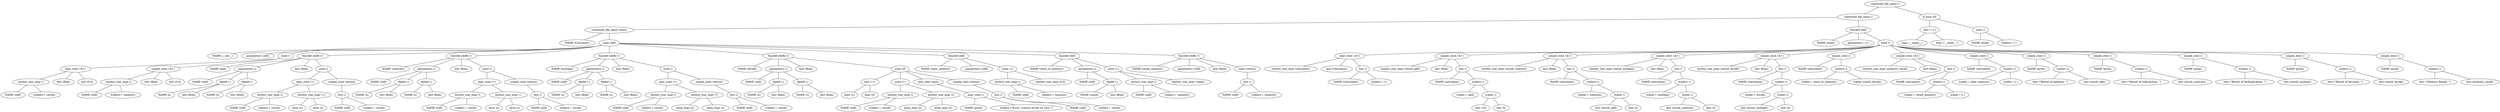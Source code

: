 Graph {
node1 [label="continued_file_input ()"];
node2 [label="continued_file_input ()"];
node3 [label="continued_file_input (class)"];
node4 [label="NAME (Calculator)"];
node5 [label="suite (def)"];
node6 [label="NAME (__init__)"];
node7 [label="parameters (self)"];
node8 [label="suite ()"];
node9 [label="expr_stmt (:$=)"];
node10 [label="testlist_star_expr ()"];
node11 [label="NAME (self)"];
node12 [label="trailers (. result)"];
node13 [label="test (float)"];
node14 [label="test (0.0)"];
node15 [label="simple_stmt (:$=)"];
node16 [label="testlist_star_expr ()"];
node17 [label="NAME (self)"];
node18 [label="trailers (. memory)"];
node19 [label="test (float)"];
node20 [label="test (0.0)"];
node21 [label="funcdef (def$->)"];
node22 [label="NAME (add)"];
node23 [label="parameters ()"];
node24 [label="NAME (self)"];
node25 [label="tfpdef (:)"];
node26 [label="NAME (x)"];
node27 [label="test (float)"];
node28 [label="tfpdef (:)"];
node29 [label="NAME (y)"];
node30 [label="test (float)"];
node31 [label="test (float)"];
node32 [label="suite ()"];
node33 [label="expr_stmt (=)"];
node34 [label="testlist_star_expr ()"];
node35 [label="NAME (self)"];
node36 [label="trailers (. result)"];
node37 [label="testlist_star_expr (+)"];
node38 [label="term (x)"];
node39 [label="term (y)"];
node40 [label="simple_stmt (return)"];
node41 [label="test ()"];
node42 [label="NAME (self)"];
node43 [label="trailers (. result)"];
node44 [label="funcdef (def$->)"];
node45 [label="NAME (subtract)"];
node46 [label="parameters ()"];
node47 [label="NAME (self)"];
node48 [label="tfpdef (:)"];
node49 [label="NAME (x)"];
node50 [label="test (float)"];
node51 [label="tfpdef (:)"];
node52 [label="NAME (y)"];
node53 [label="test (float)"];
node54 [label="test (float)"];
node55 [label="suite ()"];
node56 [label="expr_stmt (=)"];
node57 [label="testlist_star_expr ()"];
node58 [label="NAME (self)"];
node59 [label="trailers (. result)"];
node60 [label="testlist_star_expr (-)"];
node61 [label="term (x)"];
node62 [label="term (y)"];
node63 [label="simple_stmt (return)"];
node64 [label="test ()"];
node65 [label="NAME (self)"];
node66 [label="trailers (. result)"];
node67 [label="funcdef (def$->)"];
node68 [label="NAME (multiply)"];
node69 [label="parameters ()"];
node70 [label="NAME (self)"];
node71 [label="tfpdef (:)"];
node72 [label="NAME (x)"];
node73 [label="test (float)"];
node74 [label="tfpdef (:)"];
node75 [label="NAME (y)"];
node76 [label="test (float)"];
node77 [label="test (float)"];
node78 [label="suite ()"];
node79 [label="expr_stmt (=)"];
node80 [label="testlist_star_expr ()"];
node81 [label="NAME (self)"];
node82 [label="trailers (. result)"];
node83 [label="testlist_star_expr (*)"];
node84 [label="atom_expr (x)"];
node85 [label="atom_expr (y)"];
node86 [label="simple_stmt (return)"];
node87 [label="test ()"];
node88 [label="NAME (self)"];
node89 [label="trailers (. result)"];
node90 [label="funcdef (def$->)"];
node91 [label="NAME (divide)"];
node92 [label="parameters ()"];
node93 [label="NAME (self)"];
node94 [label="tfpdef (:)"];
node95 [label="NAME (x)"];
node96 [label="test (float)"];
node97 [label="tfpdef (:)"];
node98 [label="NAME (y)"];
node99 [label="test (float)"];
node100 [label="test (float)"];
node101 [label="suite (if)"];
node102 [label="test (!=)"];
node103 [label="expr (y)"];
node104 [label="expr (0)"];
node105 [label="suite (=)"];
node106 [label="testlist_star_expr ()"];
node107 [label="NAME (self)"];
node108 [label="trailers (. result)"];
node109 [label="testlist_star_expr (/)"];
node110 [label="atom_expr (x)"];
node111 [label="atom_expr (y)"];
node112 [label="else_stmt (else)"];
node113 [label="expr_stmt ()"];
node114 [label="NAME (print)"];
node115 [label="trailers (&quot;Error: Cannot divide by zero.&quot;)"];
node116 [label="simple_stmt (return)"];
node117 [label="test ()"];
node118 [label="NAME (self)"];
node119 [label="trailers (. result)"];
node120 [label="funcdef (def)"];
node121 [label="NAME (clear_memory)"];
node122 [label="parameters (self)"];
node123 [label="suite (=)"];
node124 [label="testlist_star_expr ()"];
node125 [label="NAME (self)"];
node126 [label="trailers (. memory)"];
node127 [label="testlist_star_expr (0.0)"];
node128 [label="funcdef (def)"];
node129 [label="NAME (store_to_memory)"];
node130 [label="parameters ()"];
node131 [label="NAME (self)"];
node132 [label="tfpdef (:)"];
node133 [label="NAME (value)"];
node134 [label="test (float)"];
node135 [label="suite (=)"];
node136 [label="testlist_star_expr ()"];
node137 [label="NAME (self)"];
node138 [label="trailers (. memory)"];
node139 [label="testlist_star_expr (value)"];
node140 [label="funcdef (def$->)"];
node141 [label="NAME (recall_memory)"];
node142 [label="parameters (self)"];
node143 [label="test (float)"];
node144 [label="suite (return)"];
node145 [label="test ()"];
node146 [label="NAME (self)"];
node147 [label="trailers (. memory)"];
node148 [label="funcdef (def)"];
node149 [label="NAME (main)"];
node150 [label="parameters ( () )"];
node151 [label="suite ()"];
node152 [label="expr_stmt (:$=)"];
node153 [label="testlist_star_expr (calculator)"];
node154 [label="test (Calculator)"];
node155 [label="test ()"];
node156 [label="NAME (Calculator)"];
node157 [label="trailers ( () )"];
node158 [label="simple_stmt (:$=)"];
node159 [label="testlist_star_expr (result_add)"];
node160 [label="test (float)"];
node161 [label="test ()"];
node162 [label="NAME (calculator)"];
node163 [label="trailers ()"];
node164 [label="trailer (. add)"];
node165 [label="trailer ()"];
node166 [label="test (10)"];
node167 [label="test (5)"];
node168 [label="simple_stmt (:$=)"];
node169 [label="testlist_star_expr (result_subtract)"];
node170 [label="test (float)"];
node171 [label="test ()"];
node172 [label="NAME (calculator)"];
node173 [label="trailers ()"];
node174 [label="trailer (. subtract)"];
node175 [label="trailer ()"];
node176 [label="test (result_add)"];
node177 [label="test (3)"];
node178 [label="simple_stmt (:$=)"];
node179 [label="testlist_star_expr (result_multiply)"];
node180 [label="test (float)"];
node181 [label="test ()"];
node182 [label="NAME (calculator)"];
node183 [label="trailers ()"];
node184 [label="trailer (. multiply)"];
node185 [label="trailer ()"];
node186 [label="test (result_subtract)"];
node187 [label="test (2)"];
node188 [label="simple_stmt (:$=)"];
node189 [label="testlist_star_expr (result_divide)"];
node190 [label="test (float)"];
node191 [label="test ()"];
node192 [label="NAME (calculator)"];
node193 [label="trailers ()"];
node194 [label="trailer (. divide)"];
node195 [label="trailer ()"];
node196 [label="test (result_multiply)"];
node197 [label="test (4)"];
node198 [label="simple_stmt ()"];
node199 [label="NAME (calculator)"];
node200 [label="trailers ()"];
node201 [label="trailer (. store_to_memory)"];
node202 [label="trailer (result_divide)"];
node203 [label="simple_stmt (:$=)"];
node204 [label="testlist_star_expr (memory_recall)"];
node205 [label="test (float)"];
node206 [label="test ()"];
node207 [label="NAME (calculator)"];
node208 [label="trailers ()"];
node209 [label="trailer (. recall_memory)"];
node210 [label="trailer ( () )"];
node211 [label="simple_stmt ()"];
node212 [label="NAME (calculator)"];
node213 [label="trailers ()"];
node214 [label="trailer (. clear_memory)"];
node215 [label="trailer ( () )"];
node216 [label="simple_stmt ()"];
node217 [label="NAME (print)"];
node218 [label="trailers ()"];
node219 [label="test (&quot;Result of Addition: &quot;)"];
node220 [label="test (result_add)"];
node221 [label="simple_stmt ()"];
node222 [label="NAME (print)"];
node223 [label="trailers ()"];
node224 [label="test (&quot;Result of Subtraction: &quot;)"];
node225 [label="test (result_subtract)"];
node226 [label="simple_stmt ()"];
node227 [label="NAME (print)"];
node228 [label="trailers ()"];
node229 [label="test (&quot;Result of Multiplication: &quot;)"];
node230 [label="test (result_multiply)"];
node231 [label="simple_stmt ()"];
node232 [label="NAME (print)"];
node233 [label="trailers ()"];
node234 [label="test (&quot;Result of Division: &quot;)"];
node235 [label="test (result_divide)"];
node236 [label="simple_stmt ()"];
node237 [label="NAME (print)"];
node238 [label="trailers ()"];
node239 [label="test (&quot;Memory Recall: &quot;)"];
node240 [label="test (memory_recall)"];
node241 [label="if_stmt (if)"];
node242 [label="test (==)"];
node243 [label="expr (__name__)"];
node244 [label="expr (&quot;__main__&quot;)"];
node245 [label="suite ()"];
node246 [label="NAME (main)"];
node247 [label="trailers ( () )"];

node1 -- node2;
node2 -- node3;
node3 -- node4;
node3 -- node5;
node5 -- node6;
node5 -- node7;
node5 -- node8;
node8 -- node9;
node9 -- node10;
node10 -- node11;
node10 -- node12;
node9 -- node13;
node9 -- node14;
node8 -- node15;
node15 -- node16;
node16 -- node17;
node16 -- node18;
node15 -- node19;
node15 -- node20;
node5 -- node21;
node21 -- node22;
node21 -- node23;
node23 -- node24;
node23 -- node25;
node25 -- node26;
node25 -- node27;
node23 -- node28;
node28 -- node29;
node28 -- node30;
node21 -- node31;
node21 -- node32;
node32 -- node33;
node33 -- node34;
node34 -- node35;
node34 -- node36;
node33 -- node37;
node37 -- node38;
node37 -- node39;
node32 -- node40;
node40 -- node41;
node41 -- node42;
node41 -- node43;
node5 -- node44;
node44 -- node45;
node44 -- node46;
node46 -- node47;
node46 -- node48;
node48 -- node49;
node48 -- node50;
node46 -- node51;
node51 -- node52;
node51 -- node53;
node44 -- node54;
node44 -- node55;
node55 -- node56;
node56 -- node57;
node57 -- node58;
node57 -- node59;
node56 -- node60;
node60 -- node61;
node60 -- node62;
node55 -- node63;
node63 -- node64;
node64 -- node65;
node64 -- node66;
node5 -- node67;
node67 -- node68;
node67 -- node69;
node69 -- node70;
node69 -- node71;
node71 -- node72;
node71 -- node73;
node69 -- node74;
node74 -- node75;
node74 -- node76;
node67 -- node77;
node67 -- node78;
node78 -- node79;
node79 -- node80;
node80 -- node81;
node80 -- node82;
node79 -- node83;
node83 -- node84;
node83 -- node85;
node78 -- node86;
node86 -- node87;
node87 -- node88;
node87 -- node89;
node5 -- node90;
node90 -- node91;
node90 -- node92;
node92 -- node93;
node92 -- node94;
node94 -- node95;
node94 -- node96;
node92 -- node97;
node97 -- node98;
node97 -- node99;
node90 -- node100;
node90 -- node101;
node101 -- node102;
node102 -- node103;
node102 -- node104;
node101 -- node105;
node105 -- node106;
node106 -- node107;
node106 -- node108;
node105 -- node109;
node109 -- node110;
node109 -- node111;
node101 -- node112;
node112 -- node113;
node113 -- node114;
node113 -- node115;
node101 -- node116;
node116 -- node117;
node117 -- node118;
node117 -- node119;
node5 -- node120;
node120 -- node121;
node120 -- node122;
node120 -- node123;
node123 -- node124;
node124 -- node125;
node124 -- node126;
node123 -- node127;
node5 -- node128;
node128 -- node129;
node128 -- node130;
node130 -- node131;
node130 -- node132;
node132 -- node133;
node132 -- node134;
node128 -- node135;
node135 -- node136;
node136 -- node137;
node136 -- node138;
node135 -- node139;
node5 -- node140;
node140 -- node141;
node140 -- node142;
node140 -- node143;
node140 -- node144;
node144 -- node145;
node145 -- node146;
node145 -- node147;
node2 -- node148;
node148 -- node149;
node148 -- node150;
node148 -- node151;
node151 -- node152;
node152 -- node153;
node152 -- node154;
node152 -- node155;
node155 -- node156;
node155 -- node157;
node151 -- node158;
node158 -- node159;
node158 -- node160;
node158 -- node161;
node161 -- node162;
node161 -- node163;
node163 -- node164;
node163 -- node165;
node165 -- node166;
node165 -- node167;
node151 -- node168;
node168 -- node169;
node168 -- node170;
node168 -- node171;
node171 -- node172;
node171 -- node173;
node173 -- node174;
node173 -- node175;
node175 -- node176;
node175 -- node177;
node151 -- node178;
node178 -- node179;
node178 -- node180;
node178 -- node181;
node181 -- node182;
node181 -- node183;
node183 -- node184;
node183 -- node185;
node185 -- node186;
node185 -- node187;
node151 -- node188;
node188 -- node189;
node188 -- node190;
node188 -- node191;
node191 -- node192;
node191 -- node193;
node193 -- node194;
node193 -- node195;
node195 -- node196;
node195 -- node197;
node151 -- node198;
node198 -- node199;
node198 -- node200;
node200 -- node201;
node200 -- node202;
node151 -- node203;
node203 -- node204;
node203 -- node205;
node203 -- node206;
node206 -- node207;
node206 -- node208;
node208 -- node209;
node208 -- node210;
node151 -- node211;
node211 -- node212;
node211 -- node213;
node213 -- node214;
node213 -- node215;
node151 -- node216;
node216 -- node217;
node216 -- node218;
node218 -- node219;
node218 -- node220;
node151 -- node221;
node221 -- node222;
node221 -- node223;
node223 -- node224;
node223 -- node225;
node151 -- node226;
node226 -- node227;
node226 -- node228;
node228 -- node229;
node228 -- node230;
node151 -- node231;
node231 -- node232;
node231 -- node233;
node233 -- node234;
node233 -- node235;
node151 -- node236;
node236 -- node237;
node236 -- node238;
node238 -- node239;
node238 -- node240;
node1 -- node241;
node241 -- node242;
node242 -- node243;
node242 -- node244;
node241 -- node245;
node245 -- node246;
node245 -- node247;

}
